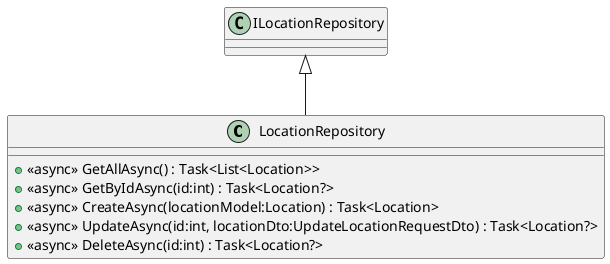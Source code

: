 @startuml
class LocationRepository {
    + <<async>> GetAllAsync() : Task<List<Location>>
    + <<async>> GetByIdAsync(id:int) : Task<Location?>
    + <<async>> CreateAsync(locationModel:Location) : Task<Location>
    + <<async>> UpdateAsync(id:int, locationDto:UpdateLocationRequestDto) : Task<Location?>
    + <<async>> DeleteAsync(id:int) : Task<Location?>
}
ILocationRepository <|-- LocationRepository
@enduml
